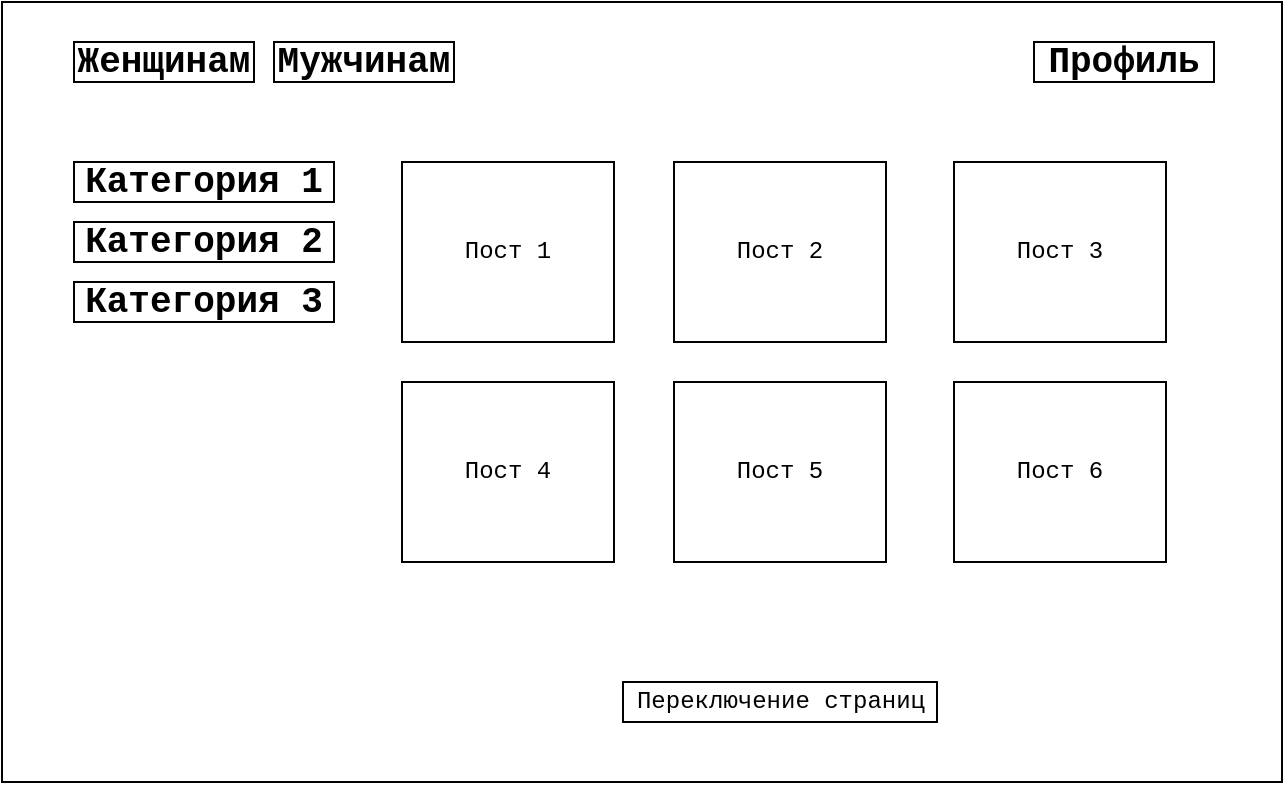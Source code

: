 <mxfile>
    <diagram id="PSWGMWCuYC5oEFggkw0y" name="Основная страница">
        <mxGraphModel dx="1026" dy="583" grid="1" gridSize="10" guides="1" tooltips="1" connect="1" arrows="1" fold="1" page="1" pageScale="1" pageWidth="827" pageHeight="1169" math="0" shadow="0">
            <root>
                <mxCell id="0"/>
                <mxCell id="1" parent="0"/>
                <mxCell id="2" value="" style="rounded=0;whiteSpace=wrap;html=1;" parent="1" vertex="1">
                    <mxGeometry x="94" y="80" width="640" height="390" as="geometry"/>
                </mxCell>
                <mxCell id="3" value="&lt;h2&gt;&lt;font face=&quot;Courier New&quot;&gt;Женщинам&lt;/font&gt;&lt;/h2&gt;" style="rounded=0;whiteSpace=wrap;html=1;" parent="1" vertex="1">
                    <mxGeometry x="130" y="100" width="90" height="20" as="geometry"/>
                </mxCell>
                <mxCell id="4" value="&lt;h2&gt;&lt;font face=&quot;Courier New&quot;&gt;Мужчинам&lt;/font&gt;&lt;/h2&gt;" style="rounded=0;whiteSpace=wrap;html=1;" parent="1" vertex="1">
                    <mxGeometry x="230" y="100" width="90" height="20" as="geometry"/>
                </mxCell>
                <mxCell id="5" value="&lt;h2&gt;&lt;font face=&quot;Courier New&quot;&gt;Профиль&lt;/font&gt;&lt;/h2&gt;" style="rounded=0;whiteSpace=wrap;html=1;" parent="1" vertex="1">
                    <mxGeometry x="610" y="100" width="90" height="20" as="geometry"/>
                </mxCell>
                <mxCell id="6" value="&lt;h2&gt;&lt;font face=&quot;Courier New&quot;&gt;Категория 1&lt;/font&gt;&lt;/h2&gt;" style="rounded=0;whiteSpace=wrap;html=1;" parent="1" vertex="1">
                    <mxGeometry x="130" y="160" width="130" height="20" as="geometry"/>
                </mxCell>
                <mxCell id="7" value="&lt;h2&gt;&lt;font face=&quot;Courier New&quot;&gt;Категория 2&lt;/font&gt;&lt;/h2&gt;" style="rounded=0;whiteSpace=wrap;html=1;" parent="1" vertex="1">
                    <mxGeometry x="130" y="190" width="130" height="20" as="geometry"/>
                </mxCell>
                <mxCell id="8" value="&lt;h2&gt;&lt;font face=&quot;Courier New&quot;&gt;Категория 3&lt;/font&gt;&lt;/h2&gt;" style="rounded=0;whiteSpace=wrap;html=1;" parent="1" vertex="1">
                    <mxGeometry x="130" y="220" width="130" height="20" as="geometry"/>
                </mxCell>
                <mxCell id="9" value="Пост 1" style="rounded=0;whiteSpace=wrap;html=1;fontFamily=Courier New;" parent="1" vertex="1">
                    <mxGeometry x="294" y="160" width="106" height="90" as="geometry"/>
                </mxCell>
                <mxCell id="11" value="Пост 2" style="rounded=0;whiteSpace=wrap;html=1;fontFamily=Courier New;" parent="1" vertex="1">
                    <mxGeometry x="430" y="160" width="106" height="90" as="geometry"/>
                </mxCell>
                <mxCell id="12" value="Пост 3" style="rounded=0;whiteSpace=wrap;html=1;fontFamily=Courier New;" parent="1" vertex="1">
                    <mxGeometry x="570" y="160" width="106" height="90" as="geometry"/>
                </mxCell>
                <mxCell id="13" value="Пост 4" style="rounded=0;whiteSpace=wrap;html=1;fontFamily=Courier New;" parent="1" vertex="1">
                    <mxGeometry x="294" y="270" width="106" height="90" as="geometry"/>
                </mxCell>
                <mxCell id="14" value="Пост 5" style="rounded=0;whiteSpace=wrap;html=1;fontFamily=Courier New;" parent="1" vertex="1">
                    <mxGeometry x="430" y="270" width="106" height="90" as="geometry"/>
                </mxCell>
                <mxCell id="15" value="Пост 6" style="rounded=0;whiteSpace=wrap;html=1;fontFamily=Courier New;" parent="1" vertex="1">
                    <mxGeometry x="570" y="270" width="106" height="90" as="geometry"/>
                </mxCell>
                <mxCell id="21" value="Переключение страниц" style="rounded=0;whiteSpace=wrap;html=1;fontFamily=Courier New;" parent="1" vertex="1">
                    <mxGeometry x="404.5" y="420" width="157" height="20" as="geometry"/>
                </mxCell>
            </root>
        </mxGraphModel>
    </diagram>
    <diagram id="BBPAcYzAK42a-qU3pQw7" name="Страница поста">
        <mxGraphModel dx="718" dy="408" grid="1" gridSize="10" guides="1" tooltips="1" connect="1" arrows="1" fold="1" page="1" pageScale="1" pageWidth="827" pageHeight="1169" math="0" shadow="0">
            <root>
                <mxCell id="0"/>
                <mxCell id="1" parent="0"/>
                <mxCell id="YCClAs7HAFa-ItXIKKsz-1" value="" style="rounded=0;whiteSpace=wrap;html=1;" parent="1" vertex="1">
                    <mxGeometry x="94" y="80" width="640" height="390" as="geometry"/>
                </mxCell>
                <mxCell id="YCClAs7HAFa-ItXIKKsz-8" value="Фото" style="rounded=0;whiteSpace=wrap;html=1;fontFamily=Courier New;" parent="1" vertex="1">
                    <mxGeometry x="140" y="110" width="260" height="220" as="geometry"/>
                </mxCell>
                <mxCell id="YCClAs7HAFa-ItXIKKsz-27" value="Лайк" style="rounded=0;whiteSpace=wrap;html=1;fontFamily=Courier New;" parent="1" vertex="1">
                    <mxGeometry x="140" y="340" width="90" height="20" as="geometry"/>
                </mxCell>
                <mxCell id="YCClAs7HAFa-ItXIKKsz-28" value="Дизлайк" style="rounded=0;whiteSpace=wrap;html=1;fontFamily=Courier New;" parent="1" vertex="1">
                    <mxGeometry x="250" y="340" width="90" height="20" as="geometry"/>
                </mxCell>
                <mxCell id="YCClAs7HAFa-ItXIKKsz-29" value="Написать комментарий" style="rounded=0;whiteSpace=wrap;html=1;fontFamily=Courier New;" parent="1" vertex="1">
                    <mxGeometry x="430" y="110" width="280" height="50" as="geometry"/>
                </mxCell>
                <mxCell id="YCClAs7HAFa-ItXIKKsz-30" value="Комментарий 1" style="rounded=0;whiteSpace=wrap;html=1;fontFamily=Courier New;" parent="1" vertex="1">
                    <mxGeometry x="430" y="180" width="280" height="50" as="geometry"/>
                </mxCell>
                <mxCell id="YCClAs7HAFa-ItXIKKsz-31" value="Комментарий 2" style="rounded=0;whiteSpace=wrap;html=1;fontFamily=Courier New;" parent="1" vertex="1">
                    <mxGeometry x="430" y="250" width="280" height="50" as="geometry"/>
                </mxCell>
                <mxCell id="YCClAs7HAFa-ItXIKKsz-32" value="Комментарий 3" style="rounded=0;whiteSpace=wrap;html=1;fontFamily=Courier New;" parent="1" vertex="1">
                    <mxGeometry x="430" y="320" width="280" height="50" as="geometry"/>
                </mxCell>
                <mxCell id="lhigk5Grg0LEicH1d8QP-1" value="Информация о товаре" style="rounded=0;whiteSpace=wrap;html=1;fontFamily=Courier New;" parent="1" vertex="1">
                    <mxGeometry x="140" y="370" width="260" height="70" as="geometry"/>
                </mxCell>
                <mxCell id="lhigk5Grg0LEicH1d8QP-2" value="Переключение страниц комментариев" style="rounded=0;whiteSpace=wrap;html=1;fontFamily=Courier New;" parent="1" vertex="1">
                    <mxGeometry x="450" y="420" width="240" height="20" as="geometry"/>
                </mxCell>
            </root>
        </mxGraphModel>
    </diagram>
    <diagram id="ncuAjxQ9RBEtrw2FGFVx" name="Страница профиля">
        <mxGraphModel dx="718" dy="408" grid="1" gridSize="10" guides="1" tooltips="1" connect="1" arrows="1" fold="1" page="1" pageScale="1" pageWidth="827" pageHeight="1169" math="0" shadow="0">
            <root>
                <mxCell id="0"/>
                <mxCell id="1" parent="0"/>
                <mxCell id="M9yC0O2XaiPyyxDoWFRV-1" value="" style="rounded=0;whiteSpace=wrap;html=1;" parent="1" vertex="1">
                    <mxGeometry x="94" y="80" width="640" height="390" as="geometry"/>
                </mxCell>
                <mxCell id="M9yC0O2XaiPyyxDoWFRV-3" value="Информация о пользователе" style="rounded=0;whiteSpace=wrap;html=1;fontFamily=Courier New;" parent="1" vertex="1">
                    <mxGeometry x="130" y="110" width="180" height="250" as="geometry"/>
                </mxCell>
                <mxCell id="M9yC0O2XaiPyyxDoWFRV-6" value="Разлогиниться" style="rounded=0;whiteSpace=wrap;html=1;fontFamily=Courier New;" parent="1" vertex="1">
                    <mxGeometry x="130" y="380" width="120" height="30" as="geometry"/>
                </mxCell>
                <mxCell id="QAxJbJtShH-jrGU-RCBm-1" value="Пост 1" style="rounded=0;whiteSpace=wrap;html=1;fontFamily=Courier New;" parent="1" vertex="1">
                    <mxGeometry x="400" y="110" width="280" height="50" as="geometry"/>
                </mxCell>
                <mxCell id="QAxJbJtShH-jrGU-RCBm-2" value="Пост 2" style="rounded=0;whiteSpace=wrap;html=1;fontFamily=Courier New;" parent="1" vertex="1">
                    <mxGeometry x="400" y="180" width="280" height="50" as="geometry"/>
                </mxCell>
                <mxCell id="QAxJbJtShH-jrGU-RCBm-3" value="Пост 3" style="rounded=0;whiteSpace=wrap;html=1;fontFamily=Courier New;" parent="1" vertex="1">
                    <mxGeometry x="400" y="250" width="280" height="50" as="geometry"/>
                </mxCell>
                <mxCell id="stVNR4y2beLuPv4DwGhM-1" value="Пост 4" style="rounded=0;whiteSpace=wrap;html=1;fontFamily=Courier New;" parent="1" vertex="1">
                    <mxGeometry x="400" y="320" width="280" height="50" as="geometry"/>
                </mxCell>
                <mxCell id="stVNR4y2beLuPv4DwGhM-2" value="Переключение страниц постов" style="rounded=0;whiteSpace=wrap;html=1;fontFamily=Courier New;" parent="1" vertex="1">
                    <mxGeometry x="440" y="400" width="200" height="20" as="geometry"/>
                </mxCell>
                <mxCell id="_SEi9JkcXJQo8XgULzLI-1" value="Информация о пользователе" style="rounded=0;whiteSpace=wrap;html=1;fontFamily=Courier New;" parent="1" vertex="1">
                    <mxGeometry x="130" y="110" width="180" height="250" as="geometry"/>
                </mxCell>
                <mxCell id="_SEi9JkcXJQo8XgULzLI-2" value="Разлогиниться" style="rounded=0;whiteSpace=wrap;html=1;fontFamily=Courier New;" parent="1" vertex="1">
                    <mxGeometry x="130" y="380" width="120" height="30" as="geometry"/>
                </mxCell>
                <mxCell id="_SEi9JkcXJQo8XgULzLI-3" value="Пост 1" style="rounded=0;whiteSpace=wrap;html=1;fontFamily=Courier New;" parent="1" vertex="1">
                    <mxGeometry x="400" y="110" width="280" height="50" as="geometry"/>
                </mxCell>
                <mxCell id="_SEi9JkcXJQo8XgULzLI-4" value="Информация о пользователе" style="rounded=0;whiteSpace=wrap;html=1;fontFamily=Courier New;" parent="1" vertex="1">
                    <mxGeometry x="130" y="110" width="180" height="250" as="geometry"/>
                </mxCell>
                <mxCell id="_SEi9JkcXJQo8XgULzLI-5" value="Разлогиниться" style="rounded=0;whiteSpace=wrap;html=1;fontFamily=Courier New;" parent="1" vertex="1">
                    <mxGeometry x="130" y="380" width="120" height="30" as="geometry"/>
                </mxCell>
                <mxCell id="_SEi9JkcXJQo8XgULzLI-6" value="Пост 1" style="rounded=0;whiteSpace=wrap;html=1;fontFamily=Courier New;" parent="1" vertex="1">
                    <mxGeometry x="400" y="110" width="280" height="50" as="geometry"/>
                </mxCell>
                <mxCell id="_SEi9JkcXJQo8XgULzLI-7" value="Пост 3" style="rounded=0;whiteSpace=wrap;html=1;fontFamily=Courier New;" parent="1" vertex="1">
                    <mxGeometry x="400" y="250" width="280" height="50" as="geometry"/>
                </mxCell>
                <mxCell id="_SEi9JkcXJQo8XgULzLI-8" value="Пост 2" style="rounded=0;whiteSpace=wrap;html=1;fontFamily=Courier New;" parent="1" vertex="1">
                    <mxGeometry x="400" y="180" width="280" height="50" as="geometry"/>
                </mxCell>
                <mxCell id="AUgpfJlTkebd25yz6x7R-1" value="Сменить пароль" style="rounded=0;whiteSpace=wrap;html=1;fontFamily=Courier New;" parent="1" vertex="1">
                    <mxGeometry x="130" y="420" width="120" height="30" as="geometry"/>
                </mxCell>
                <mxCell id="AUgpfJlTkebd25yz6x7R-2" value="Удалить" style="rounded=0;whiteSpace=wrap;html=1;fontFamily=Courier New;" parent="1" vertex="1">
                    <mxGeometry x="600" y="120" width="70" height="30" as="geometry"/>
                </mxCell>
                <mxCell id="AUgpfJlTkebd25yz6x7R-3" value="Удалить" style="rounded=0;whiteSpace=wrap;html=1;fontFamily=Courier New;" parent="1" vertex="1">
                    <mxGeometry x="600" y="190" width="70" height="30" as="geometry"/>
                </mxCell>
                <mxCell id="AUgpfJlTkebd25yz6x7R-4" value="Удалить" style="rounded=0;whiteSpace=wrap;html=1;fontFamily=Courier New;" parent="1" vertex="1">
                    <mxGeometry x="600" y="260" width="70" height="30" as="geometry"/>
                </mxCell>
                <mxCell id="AUgpfJlTkebd25yz6x7R-5" value="Удалить" style="rounded=0;whiteSpace=wrap;html=1;fontFamily=Courier New;" parent="1" vertex="1">
                    <mxGeometry x="600" y="330" width="70" height="30" as="geometry"/>
                </mxCell>
            </root>
        </mxGraphModel>
    </diagram>
    <diagram id="0a0HIUan2We9KC71hd3J" name="Страница авторизации">
        <mxGraphModel dx="718" dy="408" grid="1" gridSize="10" guides="1" tooltips="1" connect="1" arrows="1" fold="1" page="1" pageScale="1" pageWidth="827" pageHeight="1169" math="0" shadow="0">
            <root>
                <mxCell id="0"/>
                <mxCell id="1" parent="0"/>
                <mxCell id="yyzRtYkhm6sYW8kpn_tC-1" value="" style="rounded=0;whiteSpace=wrap;html=1;" parent="1" vertex="1">
                    <mxGeometry x="94" y="80" width="640" height="390" as="geometry"/>
                </mxCell>
                <mxCell id="yyzRtYkhm6sYW8kpn_tC-6" value="Логин&lt;span style=&quot;color: rgba(0, 0, 0, 0); font-family: monospace; font-size: 0px; text-align: start;&quot;&gt;%3CmxGraphModel%3E%3Croot%3E%3CmxCell%20id%3D%220%22%2F%3E%3CmxCell%20id%3D%221%22%20parent%3D%220%22%2F%3E%3CmxCell%20id%3D%222%22%20value%3D%22%22%20style%3D%22rounded%3D0%3BwhiteSpace%3Dwrap%3Bhtml%3D1%3B%22%20vertex%3D%221%22%20parent%3D%221%22%3E%3CmxGeometry%20x%3D%2294%22%20y%3D%2280%22%20width%3D%22640%22%20height%3D%22390%22%20as%3D%22geometry%22%2F%3E%3C%2FmxCell%3E%3CmxCell%20id%3D%223%22%20value%3D%22%D0%9F%D0%BE%D1%81%D1%82%204%22%20style%3D%22rounded%3D0%3BwhiteSpace%3Dwrap%3Bhtml%3D1%3BfontFamily%3DCourier%20New%3B%22%20vertex%3D%221%22%20parent%3D%221%22%3E%3CmxGeometry%20x%3D%22400%22%20y%3D%22320%22%20width%3D%22280%22%20height%3D%2250%22%20as%3D%22geometry%22%2F%3E%3C%2FmxCell%3E%3CmxCell%20id%3D%224%22%20value%3D%22%D0%9F%D0%B5%D1%80%D0%B5%D0%BA%D0%BB%D1%8E%D1%87%D0%B5%D0%BD%D0%B8%D0%B5%20%D1%81%D1%82%D1%80%D0%B0%D0%BD%D0%B8%D1%86%20%D0%BF%D0%BE%D1%81%D1%82%D0%BE%D0%B2%22%20style%3D%22rounded%3D0%3BwhiteSpace%3Dwrap%3Bhtml%3D1%3BfontFamily%3DCourier%20New%3B%22%20vertex%3D%221%22%20parent%3D%221%22%3E%3CmxGeometry%20x%3D%22440%22%20y%3D%22400%22%20width%3D%22200%22%20height%3D%2220%22%20as%3D%22geometry%22%2F%3E%3C%2FmxCell%3E%3CmxCell%20id%3D%225%22%20value%3D%22%D0%98%D0%BD%D1%84%D0%BE%D1%80%D0%BC%D0%B0%D1%86%D0%B8%D1%8F%20%D0%BE%20%D0%BF%D0%BE%D0%BB%D1%8C%D0%B7%D0%BE%D0%B2%D0%B0%D1%82%D0%B5%D0%BB%D0%B5%22%20style%3D%22rounded%3D0%3BwhiteSpace%3Dwrap%3Bhtml%3D1%3BfontFamily%3DCourier%20New%3B%22%20vertex%3D%221%22%20parent%3D%221%22%3E%3CmxGeometry%20x%3D%22130%22%20y%3D%22110%22%20width%3D%22180%22%20height%3D%22250%22%20as%3D%22geometry%22%2F%3E%3C%2FmxCell%3E%3CmxCell%20id%3D%226%22%20value%3D%22%D0%A0%D0%B0%D0%B7%D0%BB%D0%BE%D0%B3%D0%B8%D0%BD%D0%B8%D1%82%D1%8C%D1%81%D1%8F%22%20style%3D%22rounded%3D0%3BwhiteSpace%3Dwrap%3Bhtml%3D1%3BfontFamily%3DCourier%20New%3B%22%20vertex%3D%221%22%20parent%3D%221%22%3E%3CmxGeometry%20x%3D%22130%22%20y%3D%22380%22%20width%3D%22120%22%20height%3D%2230%22%20as%3D%22geometry%22%2F%3E%3C%2FmxCell%3E%3CmxCell%20id%3D%227%22%20value%3D%22%D0%9F%D0%BE%D1%81%D1%82%201%22%20style%3D%22rounded%3D0%3BwhiteSpace%3Dwrap%3Bhtml%3D1%3BfontFamily%3DCourier%20New%3B%22%20vertex%3D%221%22%20parent%3D%221%22%3E%3CmxGeometry%20x%3D%22400%22%20y%3D%22110%22%20width%3D%22280%22%20height%3D%2250%22%20as%3D%22geometry%22%2F%3E%3C%2FmxCell%3E%3CmxCell%20id%3D%228%22%20value%3D%22%D0%9F%D0%BE%D1%81%D1%82%203%22%20style%3D%22rounded%3D0%3BwhiteSpace%3Dwrap%3Bhtml%3D1%3BfontFamily%3DCourier%20New%3B%22%20vertex%3D%221%22%20parent%3D%221%22%3E%3CmxGeometry%20x%3D%22400%22%20y%3D%22250%22%20width%3D%22280%22%20height%3D%2250%22%20as%3D%22geometry%22%2F%3E%3C%2FmxCell%3E%3CmxCell%20id%3D%229%22%20value%3D%22%D0%9F%D0%BE%D1%81%D1%82%202%22%20style%3D%22rounded%3D0%3BwhiteSpace%3Dwrap%3Bhtml%3D1%3BfontFamily%3DCourier%20New%3B%22%20vertex%3D%221%22%20parent%3D%221%22%3E%3CmxGeometry%20x%3D%22400%22%20y%3D%22180%22%20width%3D%22280%22%20height%3D%2250%22%20as%3D%22geometry%22%2F%3E%3C%2FmxCell%3E%3C%2Froot%3E%3C%2FmxGraphModel%3E/&lt;/span&gt;" style="rounded=0;whiteSpace=wrap;html=1;fontFamily=Courier New;" parent="1" vertex="1">
                    <mxGeometry x="329" y="160" width="169" height="30" as="geometry"/>
                </mxCell>
                <mxCell id="yyzRtYkhm6sYW8kpn_tC-14" value="Пароль" style="rounded=0;whiteSpace=wrap;html=1;fontFamily=Courier New;" parent="1" vertex="1">
                    <mxGeometry x="329.5" y="210" width="169" height="30" as="geometry"/>
                </mxCell>
                <mxCell id="1XdT4FnBma9z4efMNOrt-1" value="Войти" style="rounded=0;whiteSpace=wrap;html=1;fontFamily=Courier New;" parent="1" vertex="1">
                    <mxGeometry x="329.5" y="260" width="169" height="30" as="geometry"/>
                </mxCell>
                <mxCell id="1XdT4FnBma9z4efMNOrt-2" value="Зарегистрироваться" style="rounded=0;whiteSpace=wrap;html=1;fontFamily=Courier New;" parent="1" vertex="1">
                    <mxGeometry x="329.5" y="310" width="169" height="30" as="geometry"/>
                </mxCell>
            </root>
        </mxGraphModel>
    </diagram>
    <diagram id="ehnUCh8CSqme09z2-Rxq" name="Страница регистрации">
        <mxGraphModel dx="718" dy="408" grid="1" gridSize="10" guides="1" tooltips="1" connect="1" arrows="1" fold="1" page="1" pageScale="1" pageWidth="827" pageHeight="1169" math="0" shadow="0">
            <root>
                <mxCell id="0"/>
                <mxCell id="1" parent="0"/>
                <mxCell id="edSY2N0Ytk9nj8WIT5Jr-1" value="" style="rounded=0;whiteSpace=wrap;html=1;" parent="1" vertex="1">
                    <mxGeometry x="94" y="80" width="640" height="390" as="geometry"/>
                </mxCell>
                <mxCell id="edSY2N0Ytk9nj8WIT5Jr-2" value="Логин&lt;span style=&quot;color: rgba(0, 0, 0, 0); font-family: monospace; font-size: 0px; text-align: start;&quot;&gt;%3CmxGraphModel%3E%3Croot%3E%3CmxCell%20id%3D%220%22%2F%3E%3CmxCell%20id%3D%221%22%20parent%3D%220%22%2F%3E%3CmxCell%20id%3D%222%22%20value%3D%22%22%20style%3D%22rounded%3D0%3BwhiteSpace%3Dwrap%3Bhtml%3D1%3B%22%20vertex%3D%221%22%20parent%3D%221%22%3E%3CmxGeometry%20x%3D%2294%22%20y%3D%2280%22%20width%3D%22640%22%20height%3D%22390%22%20as%3D%22geometry%22%2F%3E%3C%2FmxCell%3E%3CmxCell%20id%3D%223%22%20value%3D%22%D0%9F%D0%BE%D1%81%D1%82%204%22%20style%3D%22rounded%3D0%3BwhiteSpace%3Dwrap%3Bhtml%3D1%3BfontFamily%3DCourier%20New%3B%22%20vertex%3D%221%22%20parent%3D%221%22%3E%3CmxGeometry%20x%3D%22400%22%20y%3D%22320%22%20width%3D%22280%22%20height%3D%2250%22%20as%3D%22geometry%22%2F%3E%3C%2FmxCell%3E%3CmxCell%20id%3D%224%22%20value%3D%22%D0%9F%D0%B5%D1%80%D0%B5%D0%BA%D0%BB%D1%8E%D1%87%D0%B5%D0%BD%D0%B8%D0%B5%20%D1%81%D1%82%D1%80%D0%B0%D0%BD%D0%B8%D1%86%20%D0%BF%D0%BE%D1%81%D1%82%D0%BE%D0%B2%22%20style%3D%22rounded%3D0%3BwhiteSpace%3Dwrap%3Bhtml%3D1%3BfontFamily%3DCourier%20New%3B%22%20vertex%3D%221%22%20parent%3D%221%22%3E%3CmxGeometry%20x%3D%22440%22%20y%3D%22400%22%20width%3D%22200%22%20height%3D%2220%22%20as%3D%22geometry%22%2F%3E%3C%2FmxCell%3E%3CmxCell%20id%3D%225%22%20value%3D%22%D0%98%D0%BD%D1%84%D0%BE%D1%80%D0%BC%D0%B0%D1%86%D0%B8%D1%8F%20%D0%BE%20%D0%BF%D0%BE%D0%BB%D1%8C%D0%B7%D0%BE%D0%B2%D0%B0%D1%82%D0%B5%D0%BB%D0%B5%22%20style%3D%22rounded%3D0%3BwhiteSpace%3Dwrap%3Bhtml%3D1%3BfontFamily%3DCourier%20New%3B%22%20vertex%3D%221%22%20parent%3D%221%22%3E%3CmxGeometry%20x%3D%22130%22%20y%3D%22110%22%20width%3D%22180%22%20height%3D%22250%22%20as%3D%22geometry%22%2F%3E%3C%2FmxCell%3E%3CmxCell%20id%3D%226%22%20value%3D%22%D0%A0%D0%B0%D0%B7%D0%BB%D0%BE%D0%B3%D0%B8%D0%BD%D0%B8%D1%82%D1%8C%D1%81%D1%8F%22%20style%3D%22rounded%3D0%3BwhiteSpace%3Dwrap%3Bhtml%3D1%3BfontFamily%3DCourier%20New%3B%22%20vertex%3D%221%22%20parent%3D%221%22%3E%3CmxGeometry%20x%3D%22130%22%20y%3D%22380%22%20width%3D%22120%22%20height%3D%2230%22%20as%3D%22geometry%22%2F%3E%3C%2FmxCell%3E%3CmxCell%20id%3D%227%22%20value%3D%22%D0%9F%D0%BE%D1%81%D1%82%201%22%20style%3D%22rounded%3D0%3BwhiteSpace%3Dwrap%3Bhtml%3D1%3BfontFamily%3DCourier%20New%3B%22%20vertex%3D%221%22%20parent%3D%221%22%3E%3CmxGeometry%20x%3D%22400%22%20y%3D%22110%22%20width%3D%22280%22%20height%3D%2250%22%20as%3D%22geometry%22%2F%3E%3C%2FmxCell%3E%3CmxCell%20id%3D%228%22%20value%3D%22%D0%9F%D0%BE%D1%81%D1%82%203%22%20style%3D%22rounded%3D0%3BwhiteSpace%3Dwrap%3Bhtml%3D1%3BfontFamily%3DCourier%20New%3B%22%20vertex%3D%221%22%20parent%3D%221%22%3E%3CmxGeometry%20x%3D%22400%22%20y%3D%22250%22%20width%3D%22280%22%20height%3D%2250%22%20as%3D%22geometry%22%2F%3E%3C%2FmxCell%3E%3CmxCell%20id%3D%229%22%20value%3D%22%D0%9F%D0%BE%D1%81%D1%82%202%22%20style%3D%22rounded%3D0%3BwhiteSpace%3Dwrap%3Bhtml%3D1%3BfontFamily%3DCourier%20New%3B%22%20vertex%3D%221%22%20parent%3D%221%22%3E%3CmxGeometry%20x%3D%22400%22%20y%3D%22180%22%20width%3D%22280%22%20height%3D%2250%22%20as%3D%22geometry%22%2F%3E%3C%2FmxCell%3E%3C%2Froot%3E%3C%2FmxGraphModel%3E/&lt;/span&gt;" style="rounded=0;whiteSpace=wrap;html=1;fontFamily=Courier New;" parent="1" vertex="1">
                    <mxGeometry x="329" y="160" width="169" height="30" as="geometry"/>
                </mxCell>
                <mxCell id="edSY2N0Ytk9nj8WIT5Jr-3" value="Пароль" style="rounded=0;whiteSpace=wrap;html=1;fontFamily=Courier New;" parent="1" vertex="1">
                    <mxGeometry x="329.5" y="210" width="169" height="30" as="geometry"/>
                </mxCell>
                <mxCell id="edSY2N0Ytk9nj8WIT5Jr-4" value="Повторение пароля" style="rounded=0;whiteSpace=wrap;html=1;fontFamily=Courier New;" parent="1" vertex="1">
                    <mxGeometry x="329.5" y="260" width="169" height="30" as="geometry"/>
                </mxCell>
                <mxCell id="edSY2N0Ytk9nj8WIT5Jr-5" value="Зарегистрироваться" style="rounded=0;whiteSpace=wrap;html=1;fontFamily=Courier New;" parent="1" vertex="1">
                    <mxGeometry x="329.5" y="310" width="169" height="30" as="geometry"/>
                </mxCell>
            </root>
        </mxGraphModel>
    </diagram>
    <diagram id="ZJ5A1yxGnp0C8dXD6VHB" name="Страница загрузки поста">
        <mxGraphModel dx="718" dy="408" grid="1" gridSize="10" guides="1" tooltips="1" connect="1" arrows="1" fold="1" page="1" pageScale="1" pageWidth="827" pageHeight="1169" math="0" shadow="0">
            <root>
                <mxCell id="0"/>
                <mxCell id="1" parent="0"/>
                <mxCell id="xBC23ZZctV7TDrJBk9vm-1" value="" style="rounded=0;whiteSpace=wrap;html=1;" parent="1" vertex="1">
                    <mxGeometry x="94" y="80" width="640" height="390" as="geometry"/>
                </mxCell>
                <mxCell id="VgV_B-kwvQtVvXD0CuxQ-1" value="Фото" style="rounded=0;whiteSpace=wrap;html=1;fontFamily=Courier New;" parent="1" vertex="1">
                    <mxGeometry x="140" y="110" width="260" height="220" as="geometry"/>
                </mxCell>
                <mxCell id="fHgESlpVAoNf9dHLUPz4-1" value="Информация о товаре" style="rounded=0;whiteSpace=wrap;html=1;fontFamily=Courier New;" parent="1" vertex="1">
                    <mxGeometry x="440" y="110" width="260" height="70" as="geometry"/>
                </mxCell>
                <mxCell id="fHgESlpVAoNf9dHLUPz4-2" value="Загрузить" style="rounded=0;whiteSpace=wrap;html=1;fontFamily=Courier New;" parent="1" vertex="1">
                    <mxGeometry x="440" y="190" width="260" height="30" as="geometry"/>
                </mxCell>
            </root>
        </mxGraphModel>
    </diagram>
    <diagram id="a_M1q52v-UHeFXFiJDjp" name="Страница смены пароля">
        <mxGraphModel dx="1026" dy="583" grid="1" gridSize="10" guides="1" tooltips="1" connect="1" arrows="1" fold="1" page="1" pageScale="1" pageWidth="827" pageHeight="1169" math="0" shadow="0">
            <root>
                <mxCell id="0"/>
                <mxCell id="1" parent="0"/>
                <mxCell id="4MxAxxVccKy-pG3sHZP5-1" value="" style="rounded=0;whiteSpace=wrap;html=1;" parent="1" vertex="1">
                    <mxGeometry x="94" y="80" width="640" height="390" as="geometry"/>
                </mxCell>
                <mxCell id="4MxAxxVccKy-pG3sHZP5-2" value="Старый пароль" style="rounded=0;whiteSpace=wrap;html=1;fontFamily=Courier New;" parent="1" vertex="1">
                    <mxGeometry x="329" y="160" width="169" height="30" as="geometry"/>
                </mxCell>
                <mxCell id="4MxAxxVccKy-pG3sHZP5-3" value="Новый пароль" style="rounded=0;whiteSpace=wrap;html=1;fontFamily=Courier New;" parent="1" vertex="1">
                    <mxGeometry x="329.5" y="210" width="169" height="30" as="geometry"/>
                </mxCell>
                <mxCell id="4MxAxxVccKy-pG3sHZP5-4" value="Повторение нового пароля" style="rounded=0;whiteSpace=wrap;html=1;fontFamily=Courier New;" parent="1" vertex="1">
                    <mxGeometry x="329.5" y="260" width="169" height="30" as="geometry"/>
                </mxCell>
                <mxCell id="4MxAxxVccKy-pG3sHZP5-5" value="Сменить пароль" style="rounded=0;whiteSpace=wrap;html=1;fontFamily=Courier New;" parent="1" vertex="1">
                    <mxGeometry x="329.5" y="310" width="169" height="30" as="geometry"/>
                </mxCell>
            </root>
        </mxGraphModel>
    </diagram>
</mxfile>
